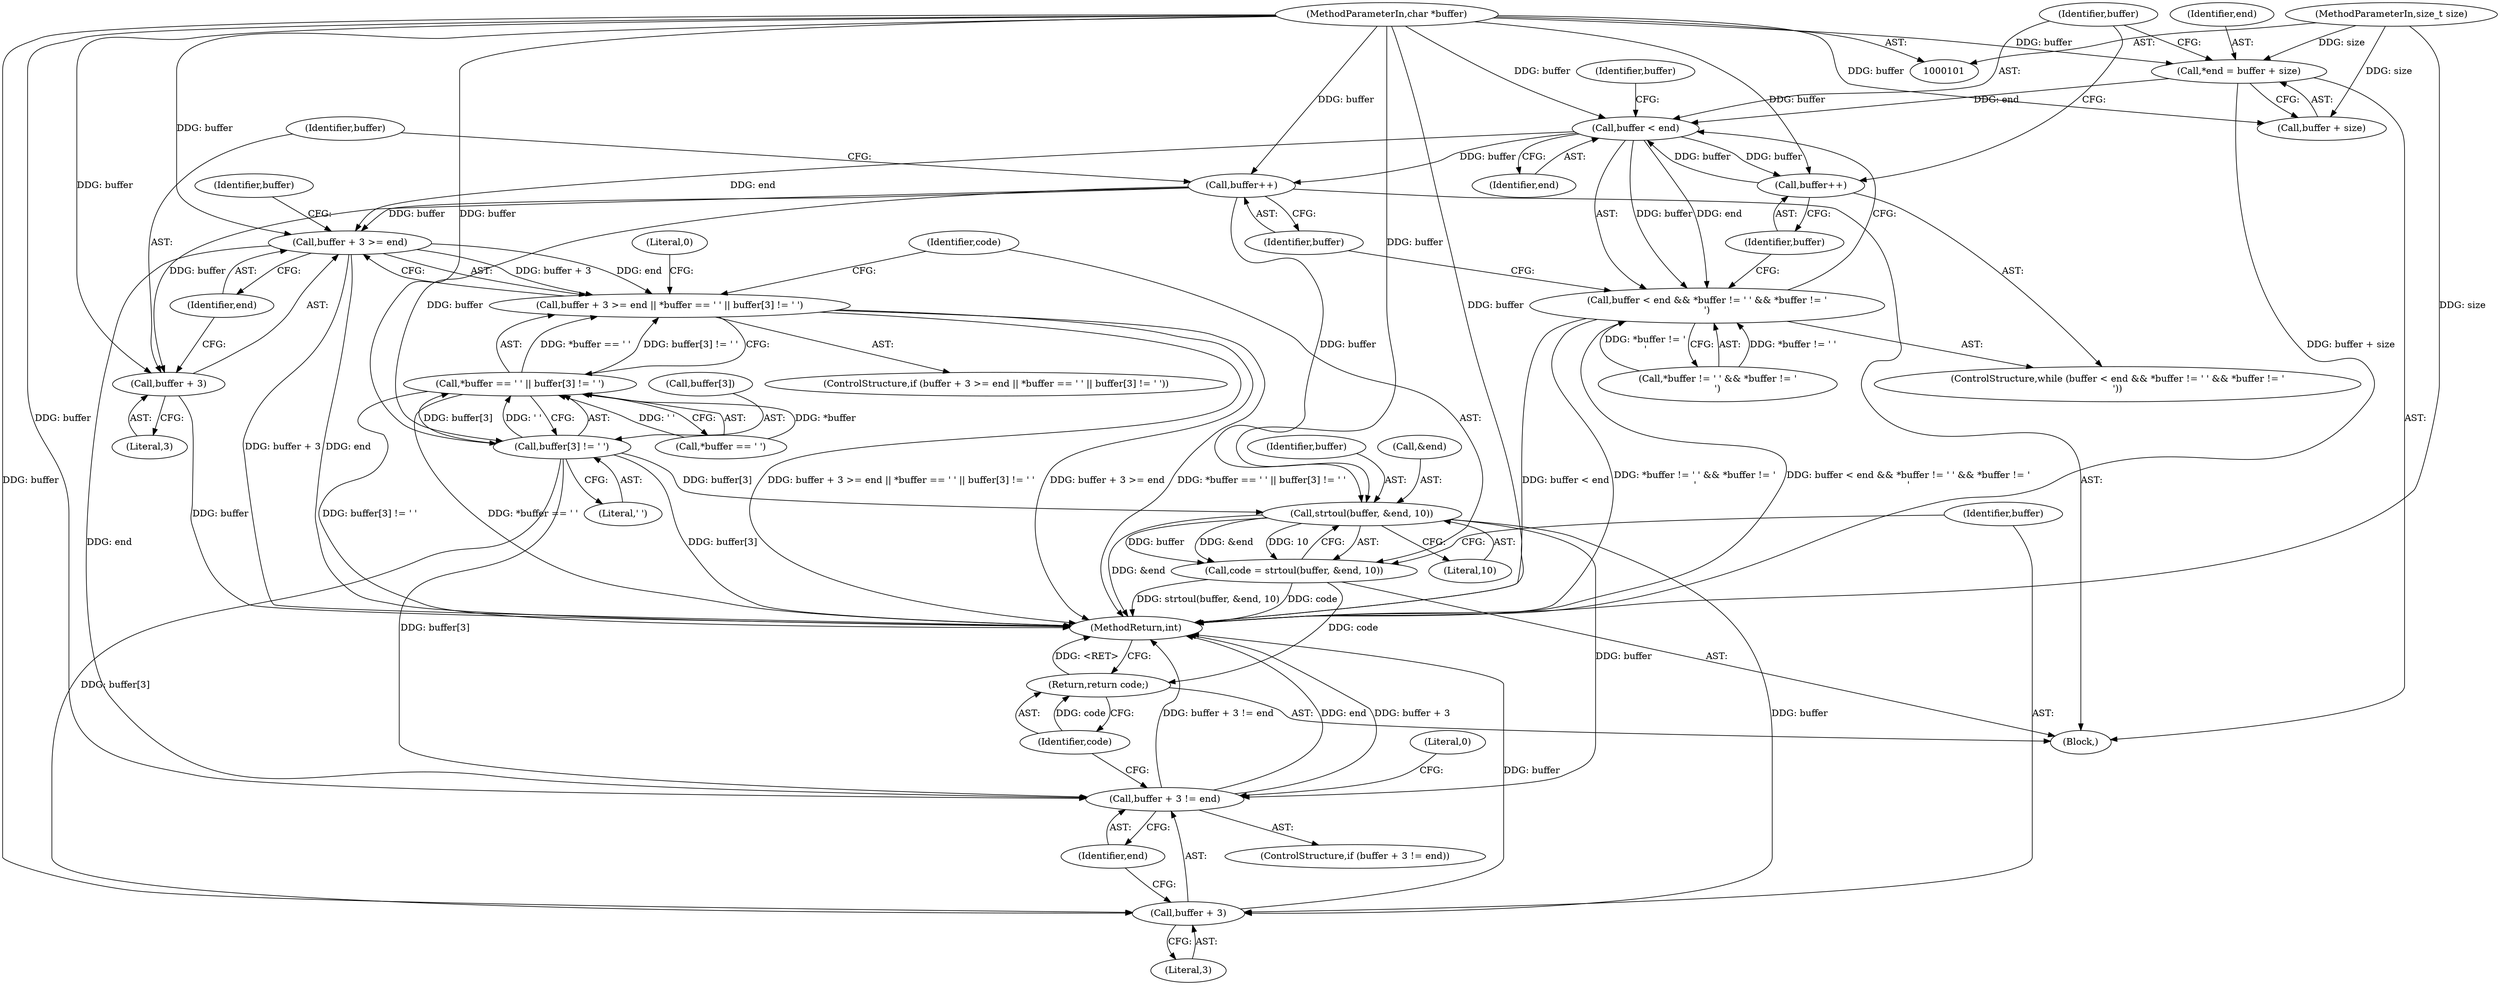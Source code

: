 digraph "0_keepalived_f28015671a4b04785859d1b4b1327b367b6a10e9@integer" {
"1000106" [label="(Call,*end = buffer + size)"];
"1000102" [label="(MethodParameterIn,char *buffer)"];
"1000103" [label="(MethodParameterIn,size_t size)"];
"1000114" [label="(Call,buffer < end)"];
"1000113" [label="(Call,buffer < end && *buffer != ' ' && *buffer != '\r')"];
"1000126" [label="(Call,buffer++)"];
"1000128" [label="(Call,buffer++)"];
"1000132" [label="(Call,buffer + 3 >= end)"];
"1000131" [label="(Call,buffer + 3 >= end || *buffer == ' ' || buffer[3] != ' ')"];
"1000157" [label="(Call,buffer + 3 != end)"];
"1000133" [label="(Call,buffer + 3)"];
"1000142" [label="(Call,buffer[3] != ' ')"];
"1000137" [label="(Call,*buffer == ' ' || buffer[3] != ' ')"];
"1000151" [label="(Call,strtoul(buffer, &end, 10))"];
"1000149" [label="(Call,code = strtoul(buffer, &end, 10))"];
"1000164" [label="(Return,return code;)"];
"1000158" [label="(Call,buffer + 3)"];
"1000104" [label="(Block,)"];
"1000133" [label="(Call,buffer + 3)"];
"1000140" [label="(Identifier,buffer)"];
"1000129" [label="(Identifier,buffer)"];
"1000148" [label="(Literal,0)"];
"1000116" [label="(Identifier,end)"];
"1000117" [label="(Call,*buffer != ' ' && *buffer != '\r')"];
"1000159" [label="(Identifier,buffer)"];
"1000155" [label="(Literal,10)"];
"1000102" [label="(MethodParameterIn,char *buffer)"];
"1000128" [label="(Call,buffer++)"];
"1000136" [label="(Identifier,end)"];
"1000113" [label="(Call,buffer < end && *buffer != ' ' && *buffer != '\r')"];
"1000142" [label="(Call,buffer[3] != ' ')"];
"1000112" [label="(ControlStructure,while (buffer < end && *buffer != ' ' && *buffer != '\r'))"];
"1000138" [label="(Call,*buffer == ' ')"];
"1000103" [label="(MethodParameterIn,size_t size)"];
"1000130" [label="(ControlStructure,if (buffer + 3 >= end || *buffer == ' ' || buffer[3] != ' '))"];
"1000127" [label="(Identifier,buffer)"];
"1000151" [label="(Call,strtoul(buffer, &end, 10))"];
"1000152" [label="(Identifier,buffer)"];
"1000146" [label="(Literal,' ')"];
"1000114" [label="(Call,buffer < end)"];
"1000153" [label="(Call,&end)"];
"1000135" [label="(Literal,3)"];
"1000132" [label="(Call,buffer + 3 >= end)"];
"1000156" [label="(ControlStructure,if (buffer + 3 != end))"];
"1000149" [label="(Call,code = strtoul(buffer, &end, 10))"];
"1000163" [label="(Literal,0)"];
"1000164" [label="(Return,return code;)"];
"1000143" [label="(Call,buffer[3])"];
"1000160" [label="(Literal,3)"];
"1000158" [label="(Call,buffer + 3)"];
"1000165" [label="(Identifier,code)"];
"1000166" [label="(MethodReturn,int)"];
"1000131" [label="(Call,buffer + 3 >= end || *buffer == ' ' || buffer[3] != ' ')"];
"1000107" [label="(Identifier,end)"];
"1000157" [label="(Call,buffer + 3 != end)"];
"1000150" [label="(Identifier,code)"];
"1000108" [label="(Call,buffer + size)"];
"1000120" [label="(Identifier,buffer)"];
"1000134" [label="(Identifier,buffer)"];
"1000137" [label="(Call,*buffer == ' ' || buffer[3] != ' ')"];
"1000161" [label="(Identifier,end)"];
"1000106" [label="(Call,*end = buffer + size)"];
"1000115" [label="(Identifier,buffer)"];
"1000126" [label="(Call,buffer++)"];
"1000106" -> "1000104"  [label="AST: "];
"1000106" -> "1000108"  [label="CFG: "];
"1000107" -> "1000106"  [label="AST: "];
"1000108" -> "1000106"  [label="AST: "];
"1000115" -> "1000106"  [label="CFG: "];
"1000106" -> "1000166"  [label="DDG: buffer + size"];
"1000102" -> "1000106"  [label="DDG: buffer"];
"1000103" -> "1000106"  [label="DDG: size"];
"1000106" -> "1000114"  [label="DDG: end"];
"1000102" -> "1000101"  [label="AST: "];
"1000102" -> "1000166"  [label="DDG: buffer"];
"1000102" -> "1000108"  [label="DDG: buffer"];
"1000102" -> "1000114"  [label="DDG: buffer"];
"1000102" -> "1000126"  [label="DDG: buffer"];
"1000102" -> "1000128"  [label="DDG: buffer"];
"1000102" -> "1000132"  [label="DDG: buffer"];
"1000102" -> "1000133"  [label="DDG: buffer"];
"1000102" -> "1000142"  [label="DDG: buffer"];
"1000102" -> "1000151"  [label="DDG: buffer"];
"1000102" -> "1000157"  [label="DDG: buffer"];
"1000102" -> "1000158"  [label="DDG: buffer"];
"1000103" -> "1000101"  [label="AST: "];
"1000103" -> "1000166"  [label="DDG: size"];
"1000103" -> "1000108"  [label="DDG: size"];
"1000114" -> "1000113"  [label="AST: "];
"1000114" -> "1000116"  [label="CFG: "];
"1000115" -> "1000114"  [label="AST: "];
"1000116" -> "1000114"  [label="AST: "];
"1000120" -> "1000114"  [label="CFG: "];
"1000113" -> "1000114"  [label="CFG: "];
"1000114" -> "1000113"  [label="DDG: buffer"];
"1000114" -> "1000113"  [label="DDG: end"];
"1000126" -> "1000114"  [label="DDG: buffer"];
"1000114" -> "1000126"  [label="DDG: buffer"];
"1000114" -> "1000128"  [label="DDG: buffer"];
"1000114" -> "1000132"  [label="DDG: end"];
"1000113" -> "1000112"  [label="AST: "];
"1000113" -> "1000117"  [label="CFG: "];
"1000117" -> "1000113"  [label="AST: "];
"1000127" -> "1000113"  [label="CFG: "];
"1000129" -> "1000113"  [label="CFG: "];
"1000113" -> "1000166"  [label="DDG: buffer < end"];
"1000113" -> "1000166"  [label="DDG: *buffer != ' ' && *buffer != '\r'"];
"1000113" -> "1000166"  [label="DDG: buffer < end && *buffer != ' ' && *buffer != '\r'"];
"1000117" -> "1000113"  [label="DDG: *buffer != ' '"];
"1000117" -> "1000113"  [label="DDG: *buffer != '\r'"];
"1000126" -> "1000112"  [label="AST: "];
"1000126" -> "1000127"  [label="CFG: "];
"1000127" -> "1000126"  [label="AST: "];
"1000115" -> "1000126"  [label="CFG: "];
"1000128" -> "1000104"  [label="AST: "];
"1000128" -> "1000129"  [label="CFG: "];
"1000129" -> "1000128"  [label="AST: "];
"1000134" -> "1000128"  [label="CFG: "];
"1000128" -> "1000132"  [label="DDG: buffer"];
"1000128" -> "1000133"  [label="DDG: buffer"];
"1000128" -> "1000142"  [label="DDG: buffer"];
"1000128" -> "1000151"  [label="DDG: buffer"];
"1000132" -> "1000131"  [label="AST: "];
"1000132" -> "1000136"  [label="CFG: "];
"1000133" -> "1000132"  [label="AST: "];
"1000136" -> "1000132"  [label="AST: "];
"1000140" -> "1000132"  [label="CFG: "];
"1000131" -> "1000132"  [label="CFG: "];
"1000132" -> "1000166"  [label="DDG: buffer + 3"];
"1000132" -> "1000166"  [label="DDG: end"];
"1000132" -> "1000131"  [label="DDG: buffer + 3"];
"1000132" -> "1000131"  [label="DDG: end"];
"1000132" -> "1000157"  [label="DDG: end"];
"1000131" -> "1000130"  [label="AST: "];
"1000131" -> "1000137"  [label="CFG: "];
"1000137" -> "1000131"  [label="AST: "];
"1000148" -> "1000131"  [label="CFG: "];
"1000150" -> "1000131"  [label="CFG: "];
"1000131" -> "1000166"  [label="DDG: buffer + 3 >= end || *buffer == ' ' || buffer[3] != ' '"];
"1000131" -> "1000166"  [label="DDG: buffer + 3 >= end"];
"1000131" -> "1000166"  [label="DDG: *buffer == ' ' || buffer[3] != ' '"];
"1000137" -> "1000131"  [label="DDG: *buffer == ' '"];
"1000137" -> "1000131"  [label="DDG: buffer[3] != ' '"];
"1000157" -> "1000156"  [label="AST: "];
"1000157" -> "1000161"  [label="CFG: "];
"1000158" -> "1000157"  [label="AST: "];
"1000161" -> "1000157"  [label="AST: "];
"1000163" -> "1000157"  [label="CFG: "];
"1000165" -> "1000157"  [label="CFG: "];
"1000157" -> "1000166"  [label="DDG: buffer + 3 != end"];
"1000157" -> "1000166"  [label="DDG: end"];
"1000157" -> "1000166"  [label="DDG: buffer + 3"];
"1000151" -> "1000157"  [label="DDG: buffer"];
"1000142" -> "1000157"  [label="DDG: buffer[3]"];
"1000133" -> "1000135"  [label="CFG: "];
"1000134" -> "1000133"  [label="AST: "];
"1000135" -> "1000133"  [label="AST: "];
"1000136" -> "1000133"  [label="CFG: "];
"1000133" -> "1000166"  [label="DDG: buffer"];
"1000142" -> "1000137"  [label="AST: "];
"1000142" -> "1000146"  [label="CFG: "];
"1000143" -> "1000142"  [label="AST: "];
"1000146" -> "1000142"  [label="AST: "];
"1000137" -> "1000142"  [label="CFG: "];
"1000142" -> "1000166"  [label="DDG: buffer[3]"];
"1000142" -> "1000137"  [label="DDG: buffer[3]"];
"1000142" -> "1000137"  [label="DDG: ' '"];
"1000142" -> "1000151"  [label="DDG: buffer[3]"];
"1000142" -> "1000158"  [label="DDG: buffer[3]"];
"1000137" -> "1000138"  [label="CFG: "];
"1000138" -> "1000137"  [label="AST: "];
"1000137" -> "1000166"  [label="DDG: buffer[3] != ' '"];
"1000137" -> "1000166"  [label="DDG: *buffer == ' '"];
"1000138" -> "1000137"  [label="DDG: *buffer"];
"1000138" -> "1000137"  [label="DDG: ' '"];
"1000151" -> "1000149"  [label="AST: "];
"1000151" -> "1000155"  [label="CFG: "];
"1000152" -> "1000151"  [label="AST: "];
"1000153" -> "1000151"  [label="AST: "];
"1000155" -> "1000151"  [label="AST: "];
"1000149" -> "1000151"  [label="CFG: "];
"1000151" -> "1000166"  [label="DDG: &end"];
"1000151" -> "1000149"  [label="DDG: buffer"];
"1000151" -> "1000149"  [label="DDG: &end"];
"1000151" -> "1000149"  [label="DDG: 10"];
"1000151" -> "1000158"  [label="DDG: buffer"];
"1000149" -> "1000104"  [label="AST: "];
"1000150" -> "1000149"  [label="AST: "];
"1000159" -> "1000149"  [label="CFG: "];
"1000149" -> "1000166"  [label="DDG: strtoul(buffer, &end, 10)"];
"1000149" -> "1000166"  [label="DDG: code"];
"1000149" -> "1000164"  [label="DDG: code"];
"1000164" -> "1000104"  [label="AST: "];
"1000164" -> "1000165"  [label="CFG: "];
"1000165" -> "1000164"  [label="AST: "];
"1000166" -> "1000164"  [label="CFG: "];
"1000164" -> "1000166"  [label="DDG: <RET>"];
"1000165" -> "1000164"  [label="DDG: code"];
"1000158" -> "1000160"  [label="CFG: "];
"1000159" -> "1000158"  [label="AST: "];
"1000160" -> "1000158"  [label="AST: "];
"1000161" -> "1000158"  [label="CFG: "];
"1000158" -> "1000166"  [label="DDG: buffer"];
}
